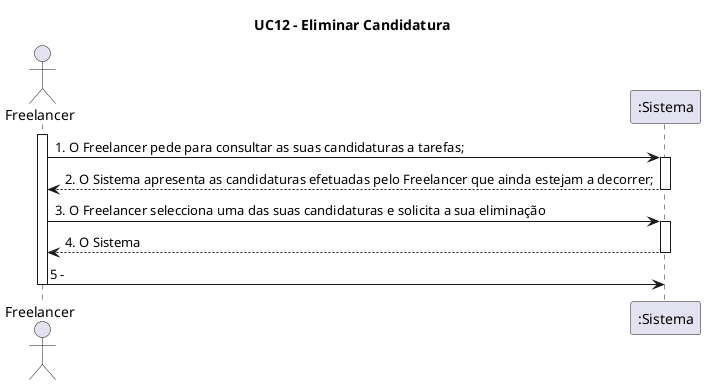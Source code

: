 @startuml
title UC12 - Eliminar Candidatura
actor Freelancer
activate Freelancer
Freelancer -> ":Sistema" : 1. O Freelancer pede para consultar as suas candidaturas a tarefas;
activate ":Sistema"
":Sistema" --> Freelancer : 2. O Sistema apresenta as candidaturas efetuadas pelo Freelancer que ainda estejam a decorrer;  
deactivate ":Sistema"
Freelancer -> ":Sistema" : 3. O Freelancer selecciona uma das suas candidaturas e solicita a sua eliminação
activate ":Sistema"
":Sistema" --> Freelancer : 4. O Sistema 
deactivate ":Sistema"
Freelancer -> ":Sistema" : 5 - 
deactivate ":Sistema"
deactivate Freelancer
@enduml